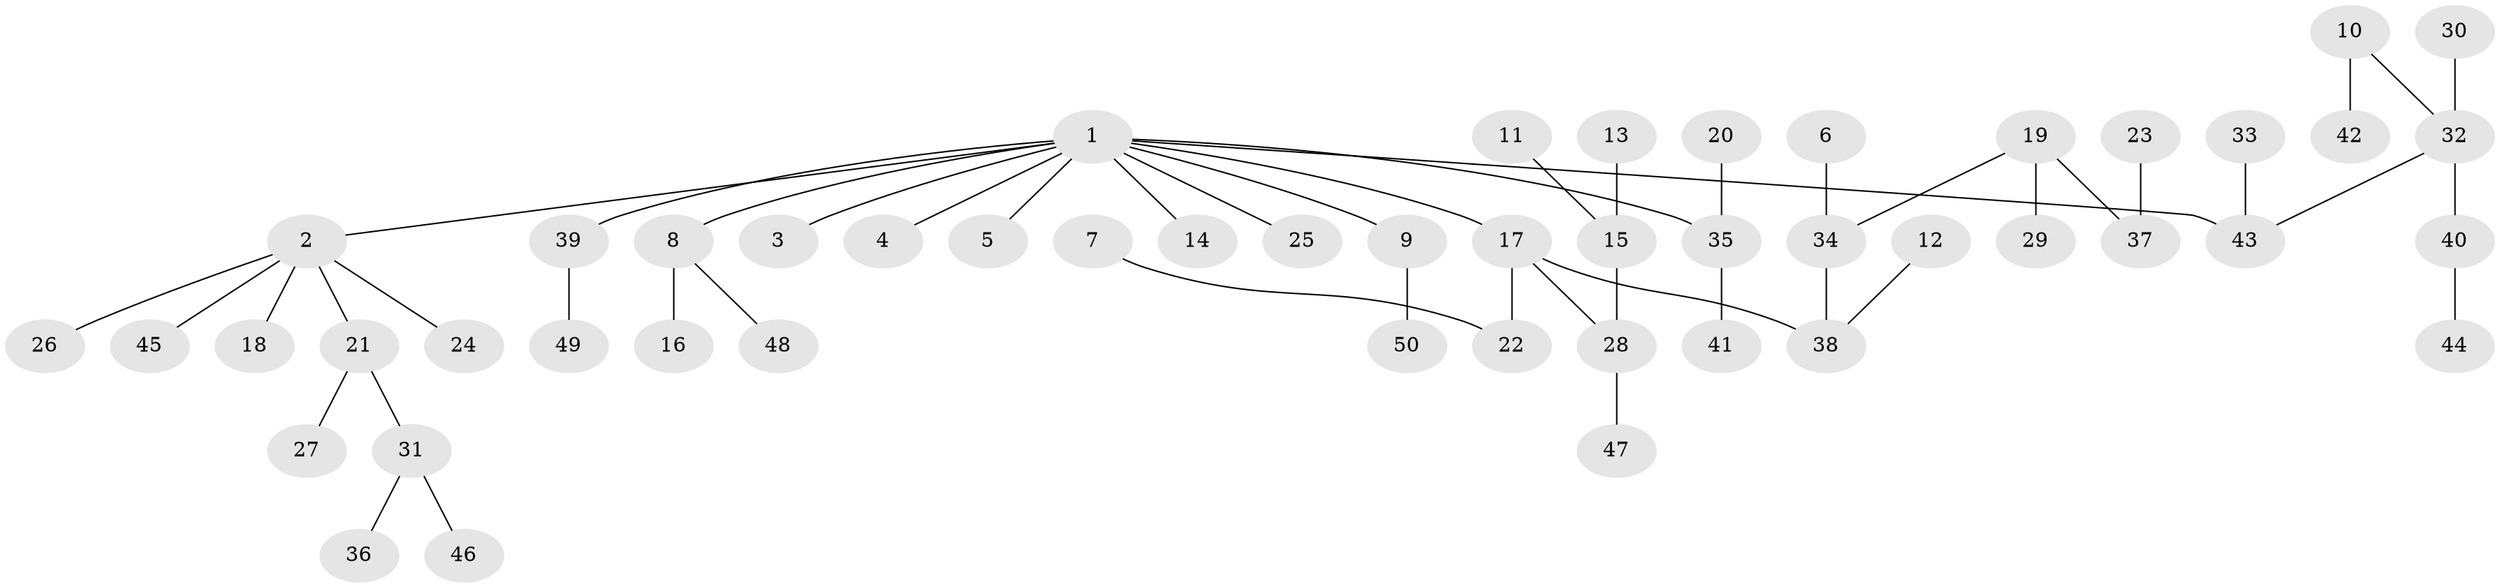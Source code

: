 // original degree distribution, {5: 0.04, 9: 0.01, 4: 0.08, 3: 0.1, 1: 0.51, 6: 0.01, 2: 0.25}
// Generated by graph-tools (version 1.1) at 2025/26/03/09/25 03:26:27]
// undirected, 50 vertices, 49 edges
graph export_dot {
graph [start="1"]
  node [color=gray90,style=filled];
  1;
  2;
  3;
  4;
  5;
  6;
  7;
  8;
  9;
  10;
  11;
  12;
  13;
  14;
  15;
  16;
  17;
  18;
  19;
  20;
  21;
  22;
  23;
  24;
  25;
  26;
  27;
  28;
  29;
  30;
  31;
  32;
  33;
  34;
  35;
  36;
  37;
  38;
  39;
  40;
  41;
  42;
  43;
  44;
  45;
  46;
  47;
  48;
  49;
  50;
  1 -- 2 [weight=1.0];
  1 -- 3 [weight=1.0];
  1 -- 4 [weight=1.0];
  1 -- 5 [weight=1.0];
  1 -- 8 [weight=1.0];
  1 -- 9 [weight=1.0];
  1 -- 14 [weight=1.0];
  1 -- 17 [weight=1.0];
  1 -- 25 [weight=1.0];
  1 -- 35 [weight=1.0];
  1 -- 39 [weight=1.0];
  1 -- 43 [weight=1.0];
  2 -- 18 [weight=1.0];
  2 -- 21 [weight=1.0];
  2 -- 24 [weight=1.0];
  2 -- 26 [weight=1.0];
  2 -- 45 [weight=1.0];
  6 -- 34 [weight=1.0];
  7 -- 22 [weight=1.0];
  8 -- 16 [weight=1.0];
  8 -- 48 [weight=1.0];
  9 -- 50 [weight=1.0];
  10 -- 32 [weight=1.0];
  10 -- 42 [weight=1.0];
  11 -- 15 [weight=1.0];
  12 -- 38 [weight=1.0];
  13 -- 15 [weight=1.0];
  15 -- 28 [weight=1.0];
  17 -- 22 [weight=1.0];
  17 -- 28 [weight=1.0];
  17 -- 38 [weight=1.0];
  19 -- 29 [weight=1.0];
  19 -- 34 [weight=1.0];
  19 -- 37 [weight=1.0];
  20 -- 35 [weight=1.0];
  21 -- 27 [weight=1.0];
  21 -- 31 [weight=1.0];
  23 -- 37 [weight=1.0];
  28 -- 47 [weight=1.0];
  30 -- 32 [weight=1.0];
  31 -- 36 [weight=1.0];
  31 -- 46 [weight=1.0];
  32 -- 40 [weight=1.0];
  32 -- 43 [weight=1.0];
  33 -- 43 [weight=1.0];
  34 -- 38 [weight=1.0];
  35 -- 41 [weight=1.0];
  39 -- 49 [weight=1.0];
  40 -- 44 [weight=1.0];
}
